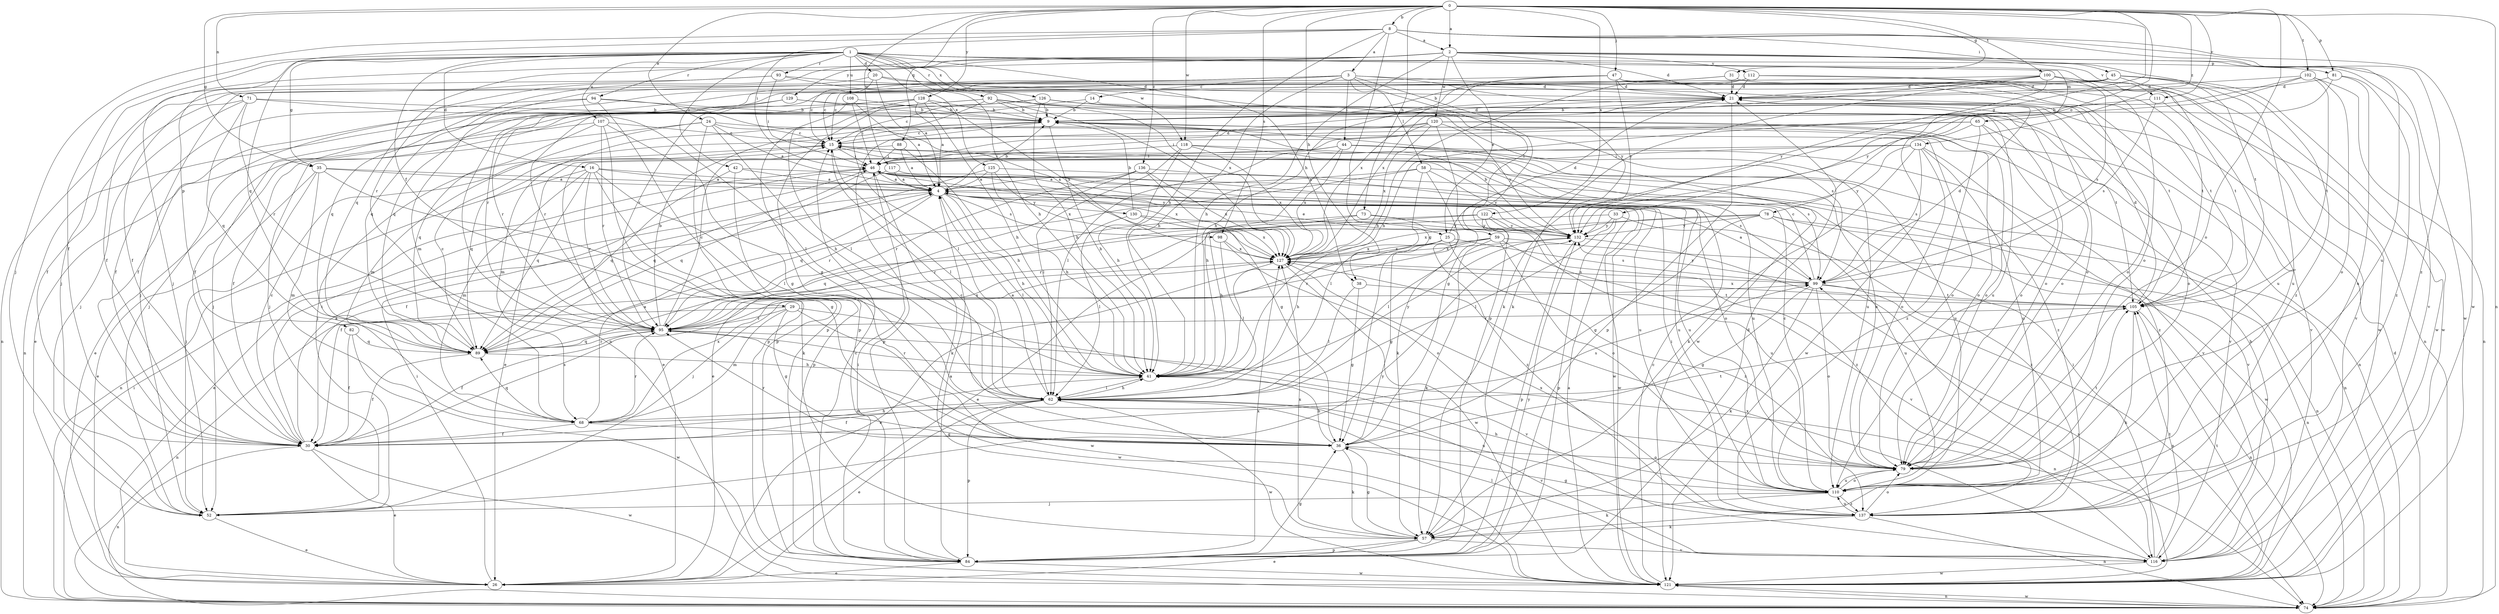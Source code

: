 strict digraph  {
0;
1;
2;
3;
4;
8;
9;
14;
15;
16;
20;
21;
24;
25;
26;
29;
30;
31;
33;
35;
36;
38;
41;
42;
44;
45;
46;
47;
52;
57;
58;
59;
62;
65;
68;
71;
73;
74;
78;
79;
81;
82;
84;
88;
89;
92;
93;
94;
95;
98;
99;
100;
102;
105;
107;
108;
110;
111;
112;
116;
117;
118;
120;
121;
122;
125;
126;
127;
128;
129;
130;
132;
134;
136;
137;
0 -> 2  [label=a];
0 -> 8  [label=b];
0 -> 24  [label=e];
0 -> 31  [label=g];
0 -> 33  [label=g];
0 -> 35  [label=g];
0 -> 38  [label=h];
0 -> 47  [label=j];
0 -> 71  [label=n];
0 -> 73  [label=n];
0 -> 74  [label=n];
0 -> 78  [label=o];
0 -> 79  [label=o];
0 -> 81  [label=p];
0 -> 88  [label=q];
0 -> 98  [label=s];
0 -> 100  [label=t];
0 -> 102  [label=t];
0 -> 111  [label=v];
0 -> 117  [label=w];
0 -> 118  [label=w];
0 -> 122  [label=x];
0 -> 128  [label=y];
0 -> 134  [label=z];
0 -> 136  [label=z];
1 -> 16  [label=d];
1 -> 20  [label=d];
1 -> 29  [label=f];
1 -> 30  [label=f];
1 -> 35  [label=g];
1 -> 38  [label=h];
1 -> 41  [label=h];
1 -> 42  [label=i];
1 -> 52  [label=j];
1 -> 65  [label=m];
1 -> 79  [label=o];
1 -> 81  [label=p];
1 -> 82  [label=p];
1 -> 92  [label=r];
1 -> 93  [label=r];
1 -> 94  [label=r];
1 -> 107  [label=u];
1 -> 108  [label=u];
1 -> 118  [label=w];
1 -> 125  [label=x];
1 -> 126  [label=x];
2 -> 21  [label=d];
2 -> 25  [label=e];
2 -> 41  [label=h];
2 -> 52  [label=j];
2 -> 89  [label=q];
2 -> 95  [label=r];
2 -> 105  [label=t];
2 -> 111  [label=v];
2 -> 112  [label=v];
2 -> 116  [label=v];
2 -> 120  [label=w];
2 -> 121  [label=w];
2 -> 129  [label=y];
3 -> 14  [label=c];
3 -> 41  [label=h];
3 -> 44  [label=i];
3 -> 58  [label=l];
3 -> 59  [label=l];
3 -> 68  [label=m];
3 -> 74  [label=n];
3 -> 79  [label=o];
3 -> 84  [label=p];
3 -> 89  [label=q];
3 -> 105  [label=t];
4 -> 9  [label=b];
4 -> 25  [label=e];
4 -> 26  [label=e];
4 -> 41  [label=h];
4 -> 62  [label=l];
4 -> 95  [label=r];
4 -> 98  [label=s];
4 -> 121  [label=w];
4 -> 130  [label=y];
8 -> 2  [label=a];
8 -> 3  [label=a];
8 -> 36  [label=g];
8 -> 41  [label=h];
8 -> 45  [label=i];
8 -> 46  [label=i];
8 -> 52  [label=j];
8 -> 89  [label=q];
8 -> 110  [label=u];
8 -> 121  [label=w];
8 -> 137  [label=z];
9 -> 15  [label=c];
9 -> 21  [label=d];
9 -> 41  [label=h];
9 -> 68  [label=m];
9 -> 79  [label=o];
9 -> 84  [label=p];
9 -> 110  [label=u];
14 -> 9  [label=b];
14 -> 30  [label=f];
14 -> 79  [label=o];
15 -> 46  [label=i];
15 -> 62  [label=l];
15 -> 110  [label=u];
16 -> 4  [label=a];
16 -> 36  [label=g];
16 -> 62  [label=l];
16 -> 68  [label=m];
16 -> 74  [label=n];
16 -> 89  [label=q];
16 -> 95  [label=r];
16 -> 121  [label=w];
20 -> 4  [label=a];
20 -> 15  [label=c];
20 -> 21  [label=d];
20 -> 89  [label=q];
20 -> 132  [label=y];
21 -> 9  [label=b];
21 -> 52  [label=j];
21 -> 84  [label=p];
24 -> 4  [label=a];
24 -> 15  [label=c];
24 -> 30  [label=f];
24 -> 41  [label=h];
24 -> 68  [label=m];
24 -> 79  [label=o];
24 -> 84  [label=p];
25 -> 21  [label=d];
25 -> 36  [label=g];
25 -> 41  [label=h];
25 -> 99  [label=s];
25 -> 127  [label=x];
25 -> 137  [label=z];
26 -> 46  [label=i];
29 -> 36  [label=g];
29 -> 68  [label=m];
29 -> 74  [label=n];
29 -> 95  [label=r];
29 -> 116  [label=v];
29 -> 121  [label=w];
30 -> 4  [label=a];
30 -> 15  [label=c];
30 -> 26  [label=e];
30 -> 41  [label=h];
30 -> 46  [label=i];
30 -> 74  [label=n];
30 -> 99  [label=s];
30 -> 105  [label=t];
30 -> 121  [label=w];
31 -> 15  [label=c];
31 -> 21  [label=d];
31 -> 74  [label=n];
31 -> 95  [label=r];
31 -> 105  [label=t];
33 -> 62  [label=l];
33 -> 84  [label=p];
33 -> 95  [label=r];
33 -> 132  [label=y];
33 -> 137  [label=z];
35 -> 4  [label=a];
35 -> 26  [label=e];
35 -> 52  [label=j];
35 -> 57  [label=k];
35 -> 68  [label=m];
35 -> 110  [label=u];
36 -> 15  [label=c];
36 -> 41  [label=h];
36 -> 57  [label=k];
36 -> 79  [label=o];
36 -> 95  [label=r];
38 -> 36  [label=g];
38 -> 62  [label=l];
38 -> 105  [label=t];
41 -> 62  [label=l];
41 -> 95  [label=r];
41 -> 132  [label=y];
42 -> 4  [label=a];
42 -> 79  [label=o];
42 -> 84  [label=p];
42 -> 89  [label=q];
44 -> 26  [label=e];
44 -> 41  [label=h];
44 -> 46  [label=i];
44 -> 110  [label=u];
44 -> 116  [label=v];
44 -> 127  [label=x];
44 -> 137  [label=z];
45 -> 15  [label=c];
45 -> 21  [label=d];
45 -> 52  [label=j];
45 -> 95  [label=r];
45 -> 105  [label=t];
45 -> 110  [label=u];
45 -> 121  [label=w];
45 -> 137  [label=z];
46 -> 4  [label=a];
46 -> 21  [label=d];
46 -> 57  [label=k];
46 -> 89  [label=q];
46 -> 110  [label=u];
46 -> 127  [label=x];
46 -> 132  [label=y];
47 -> 21  [label=d];
47 -> 41  [label=h];
47 -> 79  [label=o];
47 -> 89  [label=q];
47 -> 110  [label=u];
47 -> 127  [label=x];
47 -> 132  [label=y];
52 -> 26  [label=e];
52 -> 132  [label=y];
57 -> 26  [label=e];
57 -> 36  [label=g];
57 -> 84  [label=p];
57 -> 116  [label=v];
57 -> 127  [label=x];
58 -> 4  [label=a];
58 -> 57  [label=k];
58 -> 62  [label=l];
58 -> 74  [label=n];
58 -> 89  [label=q];
58 -> 132  [label=y];
59 -> 52  [label=j];
59 -> 57  [label=k];
59 -> 74  [label=n];
59 -> 79  [label=o];
59 -> 95  [label=r];
59 -> 116  [label=v];
59 -> 127  [label=x];
62 -> 4  [label=a];
62 -> 26  [label=e];
62 -> 30  [label=f];
62 -> 41  [label=h];
62 -> 68  [label=m];
62 -> 84  [label=p];
62 -> 110  [label=u];
62 -> 116  [label=v];
62 -> 121  [label=w];
65 -> 15  [label=c];
65 -> 62  [label=l];
65 -> 79  [label=o];
65 -> 116  [label=v];
65 -> 121  [label=w];
65 -> 137  [label=z];
68 -> 4  [label=a];
68 -> 30  [label=f];
68 -> 36  [label=g];
68 -> 89  [label=q];
68 -> 95  [label=r];
68 -> 99  [label=s];
68 -> 127  [label=x];
71 -> 9  [label=b];
71 -> 30  [label=f];
71 -> 52  [label=j];
71 -> 62  [label=l];
71 -> 89  [label=q];
71 -> 95  [label=r];
73 -> 41  [label=h];
73 -> 89  [label=q];
73 -> 132  [label=y];
73 -> 137  [label=z];
74 -> 21  [label=d];
74 -> 46  [label=i];
74 -> 121  [label=w];
78 -> 30  [label=f];
78 -> 36  [label=g];
78 -> 74  [label=n];
78 -> 110  [label=u];
78 -> 121  [label=w];
78 -> 127  [label=x];
78 -> 132  [label=y];
79 -> 105  [label=t];
79 -> 110  [label=u];
81 -> 21  [label=d];
81 -> 110  [label=u];
81 -> 132  [label=y];
81 -> 137  [label=z];
82 -> 30  [label=f];
82 -> 89  [label=q];
82 -> 121  [label=w];
84 -> 4  [label=a];
84 -> 15  [label=c];
84 -> 21  [label=d];
84 -> 26  [label=e];
84 -> 36  [label=g];
84 -> 46  [label=i];
84 -> 121  [label=w];
84 -> 127  [label=x];
84 -> 132  [label=y];
88 -> 4  [label=a];
88 -> 41  [label=h];
88 -> 46  [label=i];
88 -> 89  [label=q];
89 -> 15  [label=c];
89 -> 30  [label=f];
89 -> 41  [label=h];
89 -> 95  [label=r];
92 -> 9  [label=b];
92 -> 62  [label=l];
92 -> 74  [label=n];
92 -> 79  [label=o];
92 -> 84  [label=p];
92 -> 121  [label=w];
92 -> 127  [label=x];
93 -> 21  [label=d];
93 -> 30  [label=f];
93 -> 46  [label=i];
93 -> 74  [label=n];
93 -> 127  [label=x];
94 -> 9  [label=b];
94 -> 30  [label=f];
94 -> 52  [label=j];
94 -> 84  [label=p];
94 -> 127  [label=x];
95 -> 9  [label=b];
95 -> 15  [label=c];
95 -> 30  [label=f];
95 -> 74  [label=n];
95 -> 89  [label=q];
95 -> 121  [label=w];
95 -> 127  [label=x];
98 -> 62  [label=l];
98 -> 79  [label=o];
98 -> 127  [label=x];
99 -> 4  [label=a];
99 -> 15  [label=c];
99 -> 21  [label=d];
99 -> 36  [label=g];
99 -> 57  [label=k];
99 -> 74  [label=n];
99 -> 79  [label=o];
99 -> 105  [label=t];
99 -> 132  [label=y];
100 -> 21  [label=d];
100 -> 30  [label=f];
100 -> 57  [label=k];
100 -> 99  [label=s];
100 -> 116  [label=v];
100 -> 121  [label=w];
100 -> 127  [label=x];
100 -> 132  [label=y];
102 -> 21  [label=d];
102 -> 41  [label=h];
102 -> 57  [label=k];
102 -> 74  [label=n];
102 -> 79  [label=o];
102 -> 105  [label=t];
105 -> 21  [label=d];
105 -> 57  [label=k];
105 -> 74  [label=n];
105 -> 95  [label=r];
105 -> 127  [label=x];
107 -> 15  [label=c];
107 -> 26  [label=e];
107 -> 36  [label=g];
107 -> 84  [label=p];
107 -> 89  [label=q];
107 -> 95  [label=r];
108 -> 4  [label=a];
108 -> 9  [label=b];
108 -> 36  [label=g];
108 -> 46  [label=i];
110 -> 15  [label=c];
110 -> 41  [label=h];
110 -> 52  [label=j];
110 -> 57  [label=k];
110 -> 79  [label=o];
110 -> 137  [label=z];
111 -> 9  [label=b];
111 -> 99  [label=s];
111 -> 116  [label=v];
112 -> 9  [label=b];
112 -> 21  [label=d];
112 -> 41  [label=h];
112 -> 105  [label=t];
112 -> 121  [label=w];
116 -> 9  [label=b];
116 -> 46  [label=i];
116 -> 62  [label=l];
116 -> 105  [label=t];
116 -> 121  [label=w];
116 -> 127  [label=x];
117 -> 4  [label=a];
117 -> 89  [label=q];
117 -> 99  [label=s];
118 -> 41  [label=h];
118 -> 46  [label=i];
118 -> 62  [label=l];
118 -> 79  [label=o];
118 -> 99  [label=s];
118 -> 127  [label=x];
120 -> 15  [label=c];
120 -> 36  [label=g];
120 -> 46  [label=i];
120 -> 52  [label=j];
120 -> 74  [label=n];
120 -> 79  [label=o];
120 -> 127  [label=x];
120 -> 132  [label=y];
121 -> 4  [label=a];
121 -> 15  [label=c];
121 -> 74  [label=n];
121 -> 99  [label=s];
121 -> 105  [label=t];
122 -> 26  [label=e];
122 -> 62  [label=l];
122 -> 95  [label=r];
122 -> 110  [label=u];
122 -> 132  [label=y];
122 -> 137  [label=z];
125 -> 4  [label=a];
125 -> 30  [label=f];
125 -> 41  [label=h];
125 -> 110  [label=u];
125 -> 127  [label=x];
126 -> 9  [label=b];
126 -> 15  [label=c];
126 -> 26  [label=e];
126 -> 41  [label=h];
126 -> 99  [label=s];
126 -> 105  [label=t];
126 -> 110  [label=u];
127 -> 26  [label=e];
127 -> 99  [label=s];
127 -> 121  [label=w];
128 -> 4  [label=a];
128 -> 9  [label=b];
128 -> 30  [label=f];
128 -> 41  [label=h];
128 -> 62  [label=l];
128 -> 95  [label=r];
128 -> 127  [label=x];
129 -> 9  [label=b];
129 -> 52  [label=j];
129 -> 79  [label=o];
129 -> 95  [label=r];
130 -> 9  [label=b];
130 -> 62  [label=l];
130 -> 127  [label=x];
130 -> 132  [label=y];
132 -> 9  [label=b];
132 -> 84  [label=p];
132 -> 116  [label=v];
132 -> 127  [label=x];
134 -> 26  [label=e];
134 -> 46  [label=i];
134 -> 57  [label=k];
134 -> 79  [label=o];
134 -> 99  [label=s];
134 -> 110  [label=u];
134 -> 132  [label=y];
134 -> 137  [label=z];
136 -> 4  [label=a];
136 -> 26  [label=e];
136 -> 36  [label=g];
136 -> 95  [label=r];
136 -> 116  [label=v];
136 -> 127  [label=x];
137 -> 36  [label=g];
137 -> 46  [label=i];
137 -> 57  [label=k];
137 -> 74  [label=n];
137 -> 79  [label=o];
137 -> 110  [label=u];
137 -> 127  [label=x];
}

